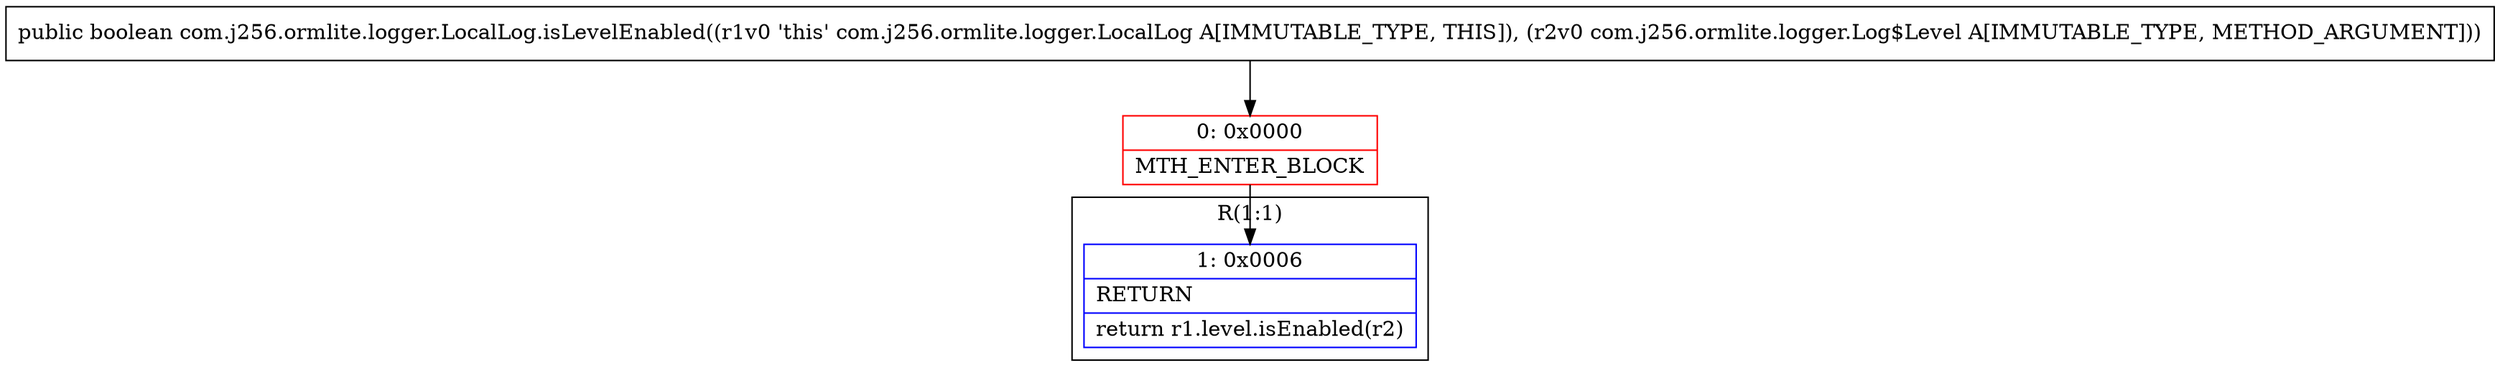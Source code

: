 digraph "CFG forcom.j256.ormlite.logger.LocalLog.isLevelEnabled(Lcom\/j256\/ormlite\/logger\/Log$Level;)Z" {
subgraph cluster_Region_37698054 {
label = "R(1:1)";
node [shape=record,color=blue];
Node_1 [shape=record,label="{1\:\ 0x0006|RETURN\l|return r1.level.isEnabled(r2)\l}"];
}
Node_0 [shape=record,color=red,label="{0\:\ 0x0000|MTH_ENTER_BLOCK\l}"];
MethodNode[shape=record,label="{public boolean com.j256.ormlite.logger.LocalLog.isLevelEnabled((r1v0 'this' com.j256.ormlite.logger.LocalLog A[IMMUTABLE_TYPE, THIS]), (r2v0 com.j256.ormlite.logger.Log$Level A[IMMUTABLE_TYPE, METHOD_ARGUMENT])) }"];
MethodNode -> Node_0;
Node_0 -> Node_1;
}

